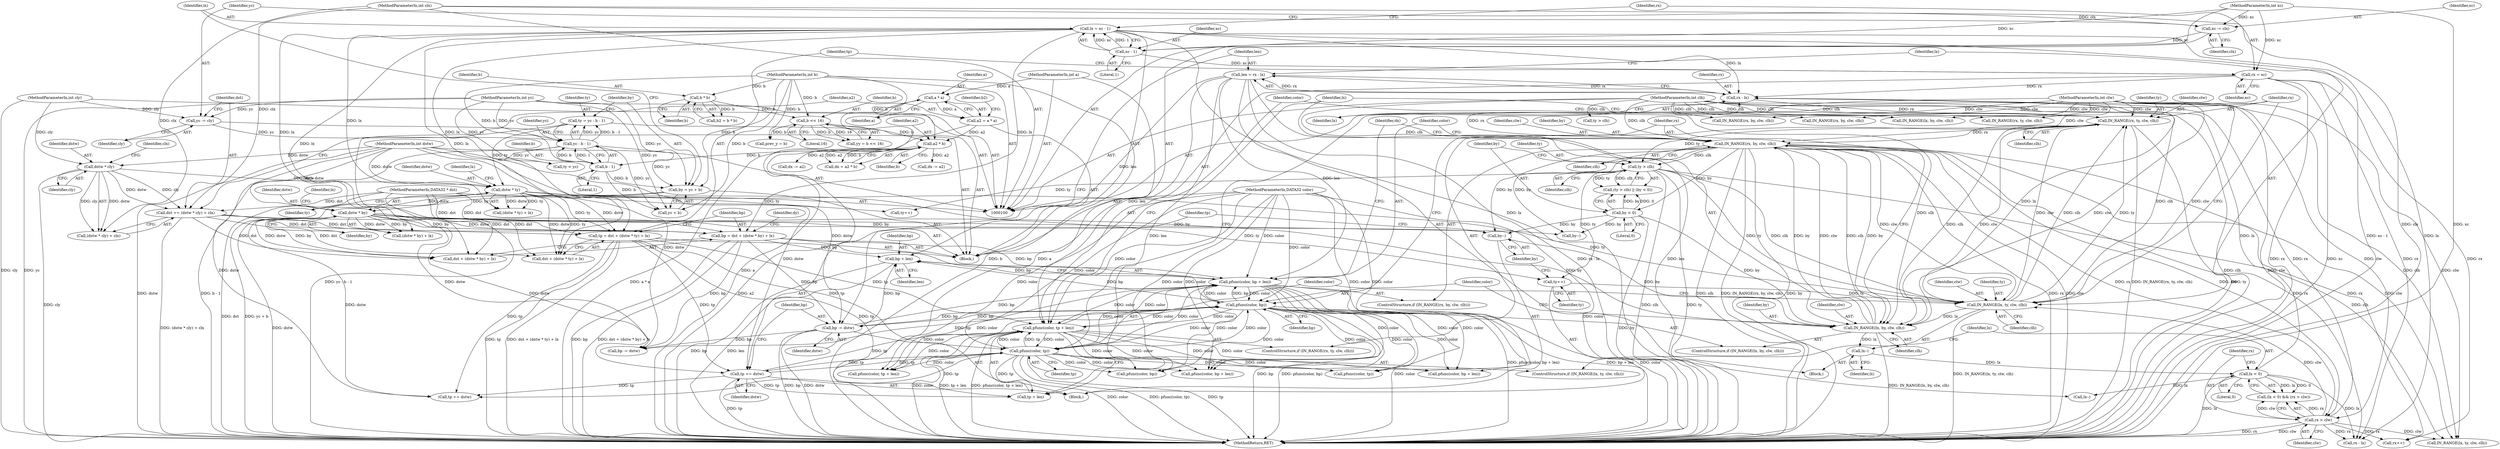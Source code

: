 digraph "0_enlightment_c94d83ccab15d5ef02f88d42dce38ed3f0892882@pointer" {
"1000312" [label="(Call,bp + len)"];
"1000220" [label="(Call,bp = dst + (dstw * by) + lx)"];
"1000106" [label="(MethodParameterIn,DATA32 * dst)"];
"1000158" [label="(Call,dst += (dstw * cly) + clx)"];
"1000161" [label="(Call,dstw * cly)"];
"1000107" [label="(MethodParameterIn,int dstw)"];
"1000109" [label="(MethodParameterIn,int cly)"];
"1000108" [label="(MethodParameterIn,int clx)"];
"1000225" [label="(Call,dstw * by)"];
"1000216" [label="(Call,dstw * ty)"];
"1000191" [label="(Call,ty = yc - b - 1)"];
"1000193" [label="(Call,yc - b - 1)"];
"1000155" [label="(Call,yc -= cly)"];
"1000102" [label="(MethodParameterIn,int yc)"];
"1000195" [label="(Call,b - 1)"];
"1000185" [label="(Call,a2 * b)"];
"1000165" [label="(Call,a2 = a * a)"];
"1000167" [label="(Call,a * a)"];
"1000103" [label="(MethodParameterIn,int a)"];
"1000104" [label="(MethodParameterIn,int b)"];
"1000177" [label="(Call,b << 16)"];
"1000172" [label="(Call,b * b)"];
"1000198" [label="(Call,by = yc + b)"];
"1000203" [label="(Call,lx = xc - 1)"];
"1000205" [label="(Call,xc - 1)"];
"1000152" [label="(Call,xc -= clx)"];
"1000101" [label="(MethodParameterIn,int xc)"];
"1000301" [label="(Call,pfunc(color, bp))"];
"1000290" [label="(Call,pfunc(color, tp + len))"];
"1000281" [label="(Call,pfunc(color, tp))"];
"1000310" [label="(Call,pfunc(color, bp + len))"];
"1000105" [label="(MethodParameterIn,DATA32 color)"];
"1000267" [label="(Call,bp -= dstw)"];
"1000270" [label="(Call,len = rx - lx)"];
"1000272" [label="(Call,rx - lx)"];
"1000208" [label="(Call,rx = xc)"];
"1000305" [label="(Call,IN_RANGE(rx, by, clw, clh))"];
"1000285" [label="(Call,IN_RANGE(rx, ty, clw, clh))"];
"1000276" [label="(Call,IN_RANGE(lx, ty, clw, clh))"];
"1000260" [label="(Call,ty++)"];
"1000345" [label="(Call,ty > clh)"];
"1000111" [label="(MethodParameterIn,int clh)"];
"1000339" [label="(Call,rx > clw)"];
"1000110" [label="(MethodParameterIn,int clw)"];
"1000296" [label="(Call,IN_RANGE(lx, by, clw, clh))"];
"1000348" [label="(Call,by < 0)"];
"1000262" [label="(Call,by--)"];
"1000336" [label="(Call,lx < 0)"];
"1000332" [label="(Call,lx--)"];
"1000264" [label="(Call,tp += dstw)"];
"1000211" [label="(Call,tp = dst + (dstw * ty) + lx)"];
"1000292" [label="(Call,tp + len)"];
"1000349" [label="(Identifier,by)"];
"1000220" [label="(Call,bp = dst + (dstw * by) + lx)"];
"1000311" [label="(Identifier,color)"];
"1000314" [label="(Identifier,len)"];
"1000186" [label="(Identifier,a2)"];
"1000257" [label="(Call,dx -= a2)"];
"1000273" [label="(Identifier,rx)"];
"1000212" [label="(Identifier,tp)"];
"1000270" [label="(Call,len = rx - lx)"];
"1000301" [label="(Call,pfunc(color, bp))"];
"1000277" [label="(Identifier,lx)"];
"1000213" [label="(Call,dst + (dstw * ty) + lx)"];
"1000210" [label="(Identifier,xc)"];
"1000219" [label="(Identifier,lx)"];
"1000156" [label="(Identifier,yc)"];
"1000290" [label="(Call,pfunc(color, tp + len))"];
"1000271" [label="(Identifier,len)"];
"1000346" [label="(Identifier,ty)"];
"1000404" [label="(Call,lx--)"];
"1000211" [label="(Call,tp = dst + (dstw * ty) + lx)"];
"1000217" [label="(Identifier,dstw)"];
"1000178" [label="(Identifier,b)"];
"1000344" [label="(Call,(ty > clh) || (by < 0))"];
"1000162" [label="(Identifier,dstw)"];
"1000265" [label="(Identifier,tp)"];
"1000304" [label="(ControlStructure,if (IN_RANGE(rx, by, clw, clh)))"];
"1000228" [label="(Identifier,lx)"];
"1000275" [label="(ControlStructure,if (IN_RANGE(lx, ty, clw, clh)))"];
"1000233" [label="(Block,)"];
"1000195" [label="(Call,b - 1)"];
"1000115" [label="(Block,)"];
"1000154" [label="(Identifier,clx)"];
"1000179" [label="(Literal,16)"];
"1000306" [label="(Identifier,rx)"];
"1000463" [label="(Call,pfunc(color, bp + len))"];
"1000313" [label="(Identifier,bp)"];
"1000170" [label="(Call,b2 = b * b)"];
"1000447" [label="(Call,IN_RANGE(rx, by, clw, clh))"];
"1000209" [label="(Identifier,rx)"];
"1000227" [label="(Identifier,by)"];
"1000287" [label="(Identifier,ty)"];
"1000335" [label="(Call,(lx < 0) && (rx > clw))"];
"1000177" [label="(Call,b << 16)"];
"1000367" [label="(Call,tp += dstw)"];
"1000297" [label="(Identifier,lx)"];
"1000291" [label="(Identifier,color)"];
"1000167" [label="(Call,a * a)"];
"1000496" [label="(MethodReturn,RET)"];
"1000215" [label="(Call,(dstw * ty) + lx)"];
"1000205" [label="(Call,xc - 1)"];
"1000206" [label="(Identifier,xc)"];
"1000458" [label="(Call,IN_RANGE(rx, by, clw, clh))"];
"1000109" [label="(MethodParameterIn,int cly)"];
"1000171" [label="(Identifier,b2)"];
"1000414" [label="(Call,rx - lx)"];
"1000443" [label="(Call,pfunc(color, bp))"];
"1000340" [label="(Identifier,rx)"];
"1000432" [label="(Call,pfunc(color, tp + len))"];
"1000161" [label="(Call,dstw * cly)"];
"1000406" [label="(Call,rx++)"];
"1000164" [label="(Identifier,clx)"];
"1000309" [label="(Identifier,clh)"];
"1000160" [label="(Call,(dstw * cly) + clx)"];
"1000216" [label="(Call,dstw * ty)"];
"1000169" [label="(Identifier,a)"];
"1000308" [label="(Identifier,clw)"];
"1000200" [label="(Call,yc + b)"];
"1000264" [label="(Call,tp += dstw)"];
"1000452" [label="(Call,pfunc(color, bp + len))"];
"1000341" [label="(Identifier,clw)"];
"1000489" [label="(Call,ty > clh)"];
"1000168" [label="(Identifier,a)"];
"1000423" [label="(Call,pfunc(color, tp))"];
"1000102" [label="(MethodParameterIn,int yc)"];
"1000272" [label="(Call,rx - lx)"];
"1000226" [label="(Identifier,dstw)"];
"1000365" [label="(Call,by--)"];
"1000263" [label="(Identifier,by)"];
"1000288" [label="(Identifier,clw)"];
"1000192" [label="(Identifier,ty)"];
"1000438" [label="(Call,IN_RANGE(lx, by, clw, clh))"];
"1000260" [label="(Call,ty++)"];
"1000231" [label="(Identifier,dy)"];
"1000310" [label="(Call,pfunc(color, bp + len))"];
"1000296" [label="(Call,IN_RANGE(lx, by, clw, clh))"];
"1000285" [label="(Call,IN_RANGE(rx, ty, clw, clh))"];
"1000348" [label="(Call,by < 0)"];
"1000279" [label="(Identifier,clw)"];
"1000175" [label="(Call,yy = b << 16)"];
"1000370" [label="(Call,bp -= dstw)"];
"1000224" [label="(Call,(dstw * by) + lx)"];
"1000427" [label="(Call,IN_RANGE(rx, ty, clw, clh))"];
"1000345" [label="(Call,ty > clh)"];
"1000475" [label="(Call,dx -= a2)"];
"1000281" [label="(Call,pfunc(color, tp))"];
"1000222" [label="(Call,dst + (dstw * by) + lx)"];
"1000155" [label="(Call,yc -= cly)"];
"1000157" [label="(Identifier,cly)"];
"1000104" [label="(MethodParameterIn,int b)"];
"1000303" [label="(Identifier,bp)"];
"1000204" [label="(Identifier,lx)"];
"1000111" [label="(MethodParameterIn,int clh)"];
"1000110" [label="(MethodParameterIn,int clw)"];
"1000305" [label="(Call,IN_RANGE(rx, by, clw, clh))"];
"1000101" [label="(MethodParameterIn,int xc)"];
"1000337" [label="(Identifier,lx)"];
"1000108" [label="(MethodParameterIn,int clx)"];
"1000289" [label="(Identifier,clh)"];
"1000299" [label="(Identifier,clw)"];
"1000183" [label="(Call,dx = a2 * b)"];
"1000153" [label="(Identifier,xc)"];
"1000300" [label="(Identifier,clh)"];
"1000107" [label="(MethodParameterIn,int dstw)"];
"1000103" [label="(MethodParameterIn,int a)"];
"1000106" [label="(MethodParameterIn,DATA32 * dst)"];
"1000282" [label="(Identifier,color)"];
"1000269" [label="(Identifier,dstw)"];
"1000347" [label="(Identifier,clh)"];
"1000253" [label="(Block,)"];
"1000338" [label="(Literal,0)"];
"1000268" [label="(Identifier,bp)"];
"1000283" [label="(Identifier,tp)"];
"1000274" [label="(Identifier,lx)"];
"1000280" [label="(Identifier,clh)"];
"1000152" [label="(Call,xc -= clx)"];
"1000174" [label="(Identifier,b)"];
"1000276" [label="(Call,IN_RANGE(lx, ty, clw, clh))"];
"1000317" [label="(Identifier,dx)"];
"1000105" [label="(MethodParameterIn,DATA32 color)"];
"1000336" [label="(Call,lx < 0)"];
"1000158" [label="(Call,dst += (dstw * cly) + clx)"];
"1000208" [label="(Call,rx = xc)"];
"1000262" [label="(Call,by--)"];
"1000278" [label="(Identifier,ty)"];
"1000197" [label="(Literal,1)"];
"1000166" [label="(Identifier,a2)"];
"1000307" [label="(Identifier,by)"];
"1000198" [label="(Call,by = yc + b)"];
"1000196" [label="(Identifier,b)"];
"1000374" [label="(Call,ty < yc)"];
"1000221" [label="(Identifier,bp)"];
"1000267" [label="(Call,bp -= dstw)"];
"1000191" [label="(Call,ty = yc - b - 1)"];
"1000194" [label="(Identifier,yc)"];
"1000332" [label="(Call,lx--)"];
"1000180" [label="(Call,prev_y = b)"];
"1000284" [label="(ControlStructure,if (IN_RANGE(rx, ty, clw, clh)))"];
"1000225" [label="(Call,dstw * by)"];
"1000295" [label="(ControlStructure,if (IN_RANGE(lx, by, clw, clh)))"];
"1000165" [label="(Call,a2 = a * a)"];
"1000286" [label="(Identifier,rx)"];
"1000418" [label="(Call,IN_RANGE(lx, ty, clw, clh))"];
"1000203" [label="(Call,lx = xc - 1)"];
"1000298" [label="(Identifier,by)"];
"1000312" [label="(Call,bp + len)"];
"1000266" [label="(Identifier,dstw)"];
"1000207" [label="(Literal,1)"];
"1000159" [label="(Identifier,dst)"];
"1000187" [label="(Identifier,b)"];
"1000163" [label="(Identifier,cly)"];
"1000350" [label="(Literal,0)"];
"1000261" [label="(Identifier,ty)"];
"1000218" [label="(Identifier,ty)"];
"1000173" [label="(Identifier,b)"];
"1000333" [label="(Identifier,lx)"];
"1000339" [label="(Call,rx > clw)"];
"1000172" [label="(Call,b * b)"];
"1000185" [label="(Call,a2 * b)"];
"1000199" [label="(Identifier,by)"];
"1000363" [label="(Call,ty++)"];
"1000193" [label="(Call,yc - b - 1)"];
"1000302" [label="(Identifier,color)"];
"1000312" -> "1000310"  [label="AST: "];
"1000312" -> "1000314"  [label="CFG: "];
"1000313" -> "1000312"  [label="AST: "];
"1000314" -> "1000312"  [label="AST: "];
"1000310" -> "1000312"  [label="CFG: "];
"1000312" -> "1000496"  [label="DDG: bp"];
"1000312" -> "1000496"  [label="DDG: len"];
"1000220" -> "1000312"  [label="DDG: bp"];
"1000301" -> "1000312"  [label="DDG: bp"];
"1000267" -> "1000312"  [label="DDG: bp"];
"1000270" -> "1000312"  [label="DDG: len"];
"1000220" -> "1000115"  [label="AST: "];
"1000220" -> "1000222"  [label="CFG: "];
"1000221" -> "1000220"  [label="AST: "];
"1000222" -> "1000220"  [label="AST: "];
"1000231" -> "1000220"  [label="CFG: "];
"1000220" -> "1000496"  [label="DDG: bp"];
"1000220" -> "1000496"  [label="DDG: dst + (dstw * by) + lx"];
"1000106" -> "1000220"  [label="DDG: dst"];
"1000158" -> "1000220"  [label="DDG: dst"];
"1000225" -> "1000220"  [label="DDG: dstw"];
"1000225" -> "1000220"  [label="DDG: by"];
"1000203" -> "1000220"  [label="DDG: lx"];
"1000220" -> "1000267"  [label="DDG: bp"];
"1000220" -> "1000301"  [label="DDG: bp"];
"1000220" -> "1000310"  [label="DDG: bp"];
"1000220" -> "1000370"  [label="DDG: bp"];
"1000106" -> "1000100"  [label="AST: "];
"1000106" -> "1000496"  [label="DDG: dst"];
"1000106" -> "1000158"  [label="DDG: dst"];
"1000106" -> "1000211"  [label="DDG: dst"];
"1000106" -> "1000213"  [label="DDG: dst"];
"1000106" -> "1000222"  [label="DDG: dst"];
"1000158" -> "1000115"  [label="AST: "];
"1000158" -> "1000160"  [label="CFG: "];
"1000159" -> "1000158"  [label="AST: "];
"1000160" -> "1000158"  [label="AST: "];
"1000166" -> "1000158"  [label="CFG: "];
"1000158" -> "1000496"  [label="DDG: (dstw * cly) + clx"];
"1000161" -> "1000158"  [label="DDG: dstw"];
"1000161" -> "1000158"  [label="DDG: cly"];
"1000108" -> "1000158"  [label="DDG: clx"];
"1000158" -> "1000211"  [label="DDG: dst"];
"1000158" -> "1000213"  [label="DDG: dst"];
"1000158" -> "1000222"  [label="DDG: dst"];
"1000161" -> "1000160"  [label="AST: "];
"1000161" -> "1000163"  [label="CFG: "];
"1000162" -> "1000161"  [label="AST: "];
"1000163" -> "1000161"  [label="AST: "];
"1000164" -> "1000161"  [label="CFG: "];
"1000161" -> "1000496"  [label="DDG: cly"];
"1000161" -> "1000160"  [label="DDG: dstw"];
"1000161" -> "1000160"  [label="DDG: cly"];
"1000107" -> "1000161"  [label="DDG: dstw"];
"1000109" -> "1000161"  [label="DDG: cly"];
"1000161" -> "1000216"  [label="DDG: dstw"];
"1000107" -> "1000100"  [label="AST: "];
"1000107" -> "1000496"  [label="DDG: dstw"];
"1000107" -> "1000216"  [label="DDG: dstw"];
"1000107" -> "1000225"  [label="DDG: dstw"];
"1000107" -> "1000264"  [label="DDG: dstw"];
"1000107" -> "1000267"  [label="DDG: dstw"];
"1000107" -> "1000367"  [label="DDG: dstw"];
"1000107" -> "1000370"  [label="DDG: dstw"];
"1000109" -> "1000100"  [label="AST: "];
"1000109" -> "1000496"  [label="DDG: cly"];
"1000109" -> "1000155"  [label="DDG: cly"];
"1000108" -> "1000100"  [label="AST: "];
"1000108" -> "1000496"  [label="DDG: clx"];
"1000108" -> "1000152"  [label="DDG: clx"];
"1000108" -> "1000160"  [label="DDG: clx"];
"1000225" -> "1000224"  [label="AST: "];
"1000225" -> "1000227"  [label="CFG: "];
"1000226" -> "1000225"  [label="AST: "];
"1000227" -> "1000225"  [label="AST: "];
"1000228" -> "1000225"  [label="CFG: "];
"1000225" -> "1000496"  [label="DDG: dstw"];
"1000225" -> "1000222"  [label="DDG: dstw"];
"1000225" -> "1000222"  [label="DDG: by"];
"1000225" -> "1000224"  [label="DDG: dstw"];
"1000225" -> "1000224"  [label="DDG: by"];
"1000216" -> "1000225"  [label="DDG: dstw"];
"1000198" -> "1000225"  [label="DDG: by"];
"1000225" -> "1000262"  [label="DDG: by"];
"1000225" -> "1000264"  [label="DDG: dstw"];
"1000225" -> "1000296"  [label="DDG: by"];
"1000225" -> "1000365"  [label="DDG: by"];
"1000225" -> "1000367"  [label="DDG: dstw"];
"1000225" -> "1000370"  [label="DDG: dstw"];
"1000216" -> "1000215"  [label="AST: "];
"1000216" -> "1000218"  [label="CFG: "];
"1000217" -> "1000216"  [label="AST: "];
"1000218" -> "1000216"  [label="AST: "];
"1000219" -> "1000216"  [label="CFG: "];
"1000216" -> "1000211"  [label="DDG: dstw"];
"1000216" -> "1000211"  [label="DDG: ty"];
"1000216" -> "1000213"  [label="DDG: dstw"];
"1000216" -> "1000213"  [label="DDG: ty"];
"1000216" -> "1000215"  [label="DDG: dstw"];
"1000216" -> "1000215"  [label="DDG: ty"];
"1000191" -> "1000216"  [label="DDG: ty"];
"1000216" -> "1000260"  [label="DDG: ty"];
"1000216" -> "1000276"  [label="DDG: ty"];
"1000216" -> "1000363"  [label="DDG: ty"];
"1000191" -> "1000115"  [label="AST: "];
"1000191" -> "1000193"  [label="CFG: "];
"1000192" -> "1000191"  [label="AST: "];
"1000193" -> "1000191"  [label="AST: "];
"1000199" -> "1000191"  [label="CFG: "];
"1000191" -> "1000496"  [label="DDG: yc - b - 1"];
"1000193" -> "1000191"  [label="DDG: yc"];
"1000193" -> "1000191"  [label="DDG: b - 1"];
"1000193" -> "1000195"  [label="CFG: "];
"1000194" -> "1000193"  [label="AST: "];
"1000195" -> "1000193"  [label="AST: "];
"1000193" -> "1000496"  [label="DDG: b - 1"];
"1000155" -> "1000193"  [label="DDG: yc"];
"1000102" -> "1000193"  [label="DDG: yc"];
"1000195" -> "1000193"  [label="DDG: b"];
"1000195" -> "1000193"  [label="DDG: 1"];
"1000193" -> "1000198"  [label="DDG: yc"];
"1000193" -> "1000200"  [label="DDG: yc"];
"1000193" -> "1000374"  [label="DDG: yc"];
"1000155" -> "1000115"  [label="AST: "];
"1000155" -> "1000157"  [label="CFG: "];
"1000156" -> "1000155"  [label="AST: "];
"1000157" -> "1000155"  [label="AST: "];
"1000159" -> "1000155"  [label="CFG: "];
"1000102" -> "1000155"  [label="DDG: yc"];
"1000102" -> "1000100"  [label="AST: "];
"1000102" -> "1000496"  [label="DDG: yc"];
"1000102" -> "1000198"  [label="DDG: yc"];
"1000102" -> "1000200"  [label="DDG: yc"];
"1000102" -> "1000374"  [label="DDG: yc"];
"1000195" -> "1000197"  [label="CFG: "];
"1000196" -> "1000195"  [label="AST: "];
"1000197" -> "1000195"  [label="AST: "];
"1000185" -> "1000195"  [label="DDG: b"];
"1000104" -> "1000195"  [label="DDG: b"];
"1000195" -> "1000198"  [label="DDG: b"];
"1000195" -> "1000200"  [label="DDG: b"];
"1000185" -> "1000183"  [label="AST: "];
"1000185" -> "1000187"  [label="CFG: "];
"1000186" -> "1000185"  [label="AST: "];
"1000187" -> "1000185"  [label="AST: "];
"1000183" -> "1000185"  [label="CFG: "];
"1000185" -> "1000496"  [label="DDG: a2"];
"1000185" -> "1000183"  [label="DDG: a2"];
"1000185" -> "1000183"  [label="DDG: b"];
"1000165" -> "1000185"  [label="DDG: a2"];
"1000104" -> "1000185"  [label="DDG: b"];
"1000177" -> "1000185"  [label="DDG: b"];
"1000185" -> "1000257"  [label="DDG: a2"];
"1000185" -> "1000475"  [label="DDG: a2"];
"1000165" -> "1000115"  [label="AST: "];
"1000165" -> "1000167"  [label="CFG: "];
"1000166" -> "1000165"  [label="AST: "];
"1000167" -> "1000165"  [label="AST: "];
"1000171" -> "1000165"  [label="CFG: "];
"1000165" -> "1000496"  [label="DDG: a * a"];
"1000167" -> "1000165"  [label="DDG: a"];
"1000167" -> "1000169"  [label="CFG: "];
"1000168" -> "1000167"  [label="AST: "];
"1000169" -> "1000167"  [label="AST: "];
"1000167" -> "1000496"  [label="DDG: a"];
"1000103" -> "1000167"  [label="DDG: a"];
"1000103" -> "1000100"  [label="AST: "];
"1000103" -> "1000496"  [label="DDG: a"];
"1000104" -> "1000100"  [label="AST: "];
"1000104" -> "1000496"  [label="DDG: b"];
"1000104" -> "1000172"  [label="DDG: b"];
"1000104" -> "1000177"  [label="DDG: b"];
"1000104" -> "1000180"  [label="DDG: b"];
"1000104" -> "1000198"  [label="DDG: b"];
"1000104" -> "1000200"  [label="DDG: b"];
"1000177" -> "1000175"  [label="AST: "];
"1000177" -> "1000179"  [label="CFG: "];
"1000178" -> "1000177"  [label="AST: "];
"1000179" -> "1000177"  [label="AST: "];
"1000175" -> "1000177"  [label="CFG: "];
"1000177" -> "1000175"  [label="DDG: b"];
"1000177" -> "1000175"  [label="DDG: 16"];
"1000172" -> "1000177"  [label="DDG: b"];
"1000177" -> "1000180"  [label="DDG: b"];
"1000172" -> "1000170"  [label="AST: "];
"1000172" -> "1000174"  [label="CFG: "];
"1000173" -> "1000172"  [label="AST: "];
"1000174" -> "1000172"  [label="AST: "];
"1000170" -> "1000172"  [label="CFG: "];
"1000172" -> "1000170"  [label="DDG: b"];
"1000198" -> "1000115"  [label="AST: "];
"1000198" -> "1000200"  [label="CFG: "];
"1000199" -> "1000198"  [label="AST: "];
"1000200" -> "1000198"  [label="AST: "];
"1000204" -> "1000198"  [label="CFG: "];
"1000198" -> "1000496"  [label="DDG: yc + b"];
"1000203" -> "1000115"  [label="AST: "];
"1000203" -> "1000205"  [label="CFG: "];
"1000204" -> "1000203"  [label="AST: "];
"1000205" -> "1000203"  [label="AST: "];
"1000209" -> "1000203"  [label="CFG: "];
"1000203" -> "1000496"  [label="DDG: xc - 1"];
"1000205" -> "1000203"  [label="DDG: xc"];
"1000205" -> "1000203"  [label="DDG: 1"];
"1000203" -> "1000211"  [label="DDG: lx"];
"1000203" -> "1000213"  [label="DDG: lx"];
"1000203" -> "1000215"  [label="DDG: lx"];
"1000203" -> "1000222"  [label="DDG: lx"];
"1000203" -> "1000224"  [label="DDG: lx"];
"1000203" -> "1000272"  [label="DDG: lx"];
"1000203" -> "1000404"  [label="DDG: lx"];
"1000203" -> "1000414"  [label="DDG: lx"];
"1000205" -> "1000207"  [label="CFG: "];
"1000206" -> "1000205"  [label="AST: "];
"1000207" -> "1000205"  [label="AST: "];
"1000152" -> "1000205"  [label="DDG: xc"];
"1000101" -> "1000205"  [label="DDG: xc"];
"1000205" -> "1000208"  [label="DDG: xc"];
"1000152" -> "1000115"  [label="AST: "];
"1000152" -> "1000154"  [label="CFG: "];
"1000153" -> "1000152"  [label="AST: "];
"1000154" -> "1000152"  [label="AST: "];
"1000156" -> "1000152"  [label="CFG: "];
"1000101" -> "1000152"  [label="DDG: xc"];
"1000101" -> "1000100"  [label="AST: "];
"1000101" -> "1000496"  [label="DDG: xc"];
"1000101" -> "1000208"  [label="DDG: xc"];
"1000301" -> "1000295"  [label="AST: "];
"1000301" -> "1000303"  [label="CFG: "];
"1000302" -> "1000301"  [label="AST: "];
"1000303" -> "1000301"  [label="AST: "];
"1000306" -> "1000301"  [label="CFG: "];
"1000301" -> "1000496"  [label="DDG: bp"];
"1000301" -> "1000496"  [label="DDG: pfunc(color, bp)"];
"1000301" -> "1000496"  [label="DDG: color"];
"1000301" -> "1000267"  [label="DDG: bp"];
"1000301" -> "1000281"  [label="DDG: color"];
"1000301" -> "1000290"  [label="DDG: color"];
"1000290" -> "1000301"  [label="DDG: color"];
"1000281" -> "1000301"  [label="DDG: color"];
"1000310" -> "1000301"  [label="DDG: color"];
"1000105" -> "1000301"  [label="DDG: color"];
"1000267" -> "1000301"  [label="DDG: bp"];
"1000301" -> "1000310"  [label="DDG: color"];
"1000301" -> "1000310"  [label="DDG: bp"];
"1000301" -> "1000370"  [label="DDG: bp"];
"1000301" -> "1000423"  [label="DDG: color"];
"1000301" -> "1000432"  [label="DDG: color"];
"1000301" -> "1000443"  [label="DDG: color"];
"1000301" -> "1000452"  [label="DDG: color"];
"1000301" -> "1000463"  [label="DDG: color"];
"1000290" -> "1000284"  [label="AST: "];
"1000290" -> "1000292"  [label="CFG: "];
"1000291" -> "1000290"  [label="AST: "];
"1000292" -> "1000290"  [label="AST: "];
"1000297" -> "1000290"  [label="CFG: "];
"1000290" -> "1000496"  [label="DDG: color"];
"1000290" -> "1000496"  [label="DDG: tp + len"];
"1000290" -> "1000496"  [label="DDG: pfunc(color, tp + len)"];
"1000290" -> "1000281"  [label="DDG: color"];
"1000281" -> "1000290"  [label="DDG: color"];
"1000281" -> "1000290"  [label="DDG: tp"];
"1000310" -> "1000290"  [label="DDG: color"];
"1000105" -> "1000290"  [label="DDG: color"];
"1000264" -> "1000290"  [label="DDG: tp"];
"1000211" -> "1000290"  [label="DDG: tp"];
"1000270" -> "1000290"  [label="DDG: len"];
"1000290" -> "1000310"  [label="DDG: color"];
"1000290" -> "1000423"  [label="DDG: color"];
"1000290" -> "1000432"  [label="DDG: color"];
"1000290" -> "1000443"  [label="DDG: color"];
"1000290" -> "1000452"  [label="DDG: color"];
"1000290" -> "1000463"  [label="DDG: color"];
"1000281" -> "1000275"  [label="AST: "];
"1000281" -> "1000283"  [label="CFG: "];
"1000282" -> "1000281"  [label="AST: "];
"1000283" -> "1000281"  [label="AST: "];
"1000286" -> "1000281"  [label="CFG: "];
"1000281" -> "1000496"  [label="DDG: color"];
"1000281" -> "1000496"  [label="DDG: pfunc(color, tp)"];
"1000281" -> "1000496"  [label="DDG: tp"];
"1000281" -> "1000264"  [label="DDG: tp"];
"1000310" -> "1000281"  [label="DDG: color"];
"1000105" -> "1000281"  [label="DDG: color"];
"1000264" -> "1000281"  [label="DDG: tp"];
"1000211" -> "1000281"  [label="DDG: tp"];
"1000281" -> "1000292"  [label="DDG: tp"];
"1000281" -> "1000310"  [label="DDG: color"];
"1000281" -> "1000367"  [label="DDG: tp"];
"1000281" -> "1000423"  [label="DDG: color"];
"1000281" -> "1000432"  [label="DDG: color"];
"1000281" -> "1000443"  [label="DDG: color"];
"1000281" -> "1000452"  [label="DDG: color"];
"1000281" -> "1000463"  [label="DDG: color"];
"1000310" -> "1000304"  [label="AST: "];
"1000311" -> "1000310"  [label="AST: "];
"1000317" -> "1000310"  [label="CFG: "];
"1000310" -> "1000496"  [label="DDG: pfunc(color, bp + len)"];
"1000310" -> "1000496"  [label="DDG: bp + len"];
"1000310" -> "1000496"  [label="DDG: color"];
"1000105" -> "1000310"  [label="DDG: color"];
"1000267" -> "1000310"  [label="DDG: bp"];
"1000270" -> "1000310"  [label="DDG: len"];
"1000310" -> "1000423"  [label="DDG: color"];
"1000310" -> "1000432"  [label="DDG: color"];
"1000310" -> "1000443"  [label="DDG: color"];
"1000310" -> "1000452"  [label="DDG: color"];
"1000310" -> "1000463"  [label="DDG: color"];
"1000105" -> "1000100"  [label="AST: "];
"1000105" -> "1000496"  [label="DDG: color"];
"1000105" -> "1000423"  [label="DDG: color"];
"1000105" -> "1000432"  [label="DDG: color"];
"1000105" -> "1000443"  [label="DDG: color"];
"1000105" -> "1000452"  [label="DDG: color"];
"1000105" -> "1000463"  [label="DDG: color"];
"1000267" -> "1000253"  [label="AST: "];
"1000267" -> "1000269"  [label="CFG: "];
"1000268" -> "1000267"  [label="AST: "];
"1000269" -> "1000267"  [label="AST: "];
"1000271" -> "1000267"  [label="CFG: "];
"1000267" -> "1000496"  [label="DDG: dstw"];
"1000267" -> "1000496"  [label="DDG: bp"];
"1000267" -> "1000370"  [label="DDG: bp"];
"1000270" -> "1000233"  [label="AST: "];
"1000270" -> "1000272"  [label="CFG: "];
"1000271" -> "1000270"  [label="AST: "];
"1000272" -> "1000270"  [label="AST: "];
"1000277" -> "1000270"  [label="CFG: "];
"1000270" -> "1000496"  [label="DDG: rx - lx"];
"1000270" -> "1000496"  [label="DDG: len"];
"1000272" -> "1000270"  [label="DDG: rx"];
"1000272" -> "1000270"  [label="DDG: lx"];
"1000270" -> "1000292"  [label="DDG: len"];
"1000272" -> "1000274"  [label="CFG: "];
"1000273" -> "1000272"  [label="AST: "];
"1000274" -> "1000272"  [label="AST: "];
"1000208" -> "1000272"  [label="DDG: rx"];
"1000305" -> "1000272"  [label="DDG: rx"];
"1000339" -> "1000272"  [label="DDG: rx"];
"1000336" -> "1000272"  [label="DDG: lx"];
"1000272" -> "1000276"  [label="DDG: lx"];
"1000272" -> "1000285"  [label="DDG: rx"];
"1000208" -> "1000115"  [label="AST: "];
"1000208" -> "1000210"  [label="CFG: "];
"1000209" -> "1000208"  [label="AST: "];
"1000210" -> "1000208"  [label="AST: "];
"1000212" -> "1000208"  [label="CFG: "];
"1000208" -> "1000496"  [label="DDG: rx"];
"1000208" -> "1000496"  [label="DDG: xc"];
"1000208" -> "1000406"  [label="DDG: rx"];
"1000208" -> "1000414"  [label="DDG: rx"];
"1000305" -> "1000304"  [label="AST: "];
"1000305" -> "1000309"  [label="CFG: "];
"1000306" -> "1000305"  [label="AST: "];
"1000307" -> "1000305"  [label="AST: "];
"1000308" -> "1000305"  [label="AST: "];
"1000309" -> "1000305"  [label="AST: "];
"1000311" -> "1000305"  [label="CFG: "];
"1000317" -> "1000305"  [label="CFG: "];
"1000305" -> "1000496"  [label="DDG: clh"];
"1000305" -> "1000496"  [label="DDG: IN_RANGE(rx, by, clw, clh)"];
"1000305" -> "1000496"  [label="DDG: by"];
"1000305" -> "1000496"  [label="DDG: rx"];
"1000305" -> "1000496"  [label="DDG: clw"];
"1000305" -> "1000262"  [label="DDG: by"];
"1000305" -> "1000276"  [label="DDG: clw"];
"1000305" -> "1000296"  [label="DDG: by"];
"1000285" -> "1000305"  [label="DDG: rx"];
"1000296" -> "1000305"  [label="DDG: by"];
"1000296" -> "1000305"  [label="DDG: clw"];
"1000296" -> "1000305"  [label="DDG: clh"];
"1000110" -> "1000305"  [label="DDG: clw"];
"1000111" -> "1000305"  [label="DDG: clh"];
"1000305" -> "1000339"  [label="DDG: rx"];
"1000305" -> "1000339"  [label="DDG: clw"];
"1000305" -> "1000345"  [label="DDG: clh"];
"1000305" -> "1000348"  [label="DDG: by"];
"1000305" -> "1000365"  [label="DDG: by"];
"1000305" -> "1000406"  [label="DDG: rx"];
"1000305" -> "1000414"  [label="DDG: rx"];
"1000305" -> "1000418"  [label="DDG: clw"];
"1000285" -> "1000284"  [label="AST: "];
"1000285" -> "1000289"  [label="CFG: "];
"1000286" -> "1000285"  [label="AST: "];
"1000287" -> "1000285"  [label="AST: "];
"1000288" -> "1000285"  [label="AST: "];
"1000289" -> "1000285"  [label="AST: "];
"1000291" -> "1000285"  [label="CFG: "];
"1000297" -> "1000285"  [label="CFG: "];
"1000285" -> "1000496"  [label="DDG: IN_RANGE(rx, ty, clw, clh)"];
"1000285" -> "1000496"  [label="DDG: ty"];
"1000276" -> "1000285"  [label="DDG: ty"];
"1000276" -> "1000285"  [label="DDG: clw"];
"1000276" -> "1000285"  [label="DDG: clh"];
"1000110" -> "1000285"  [label="DDG: clw"];
"1000111" -> "1000285"  [label="DDG: clh"];
"1000285" -> "1000296"  [label="DDG: clw"];
"1000285" -> "1000296"  [label="DDG: clh"];
"1000285" -> "1000345"  [label="DDG: ty"];
"1000276" -> "1000275"  [label="AST: "];
"1000276" -> "1000280"  [label="CFG: "];
"1000277" -> "1000276"  [label="AST: "];
"1000278" -> "1000276"  [label="AST: "];
"1000279" -> "1000276"  [label="AST: "];
"1000280" -> "1000276"  [label="AST: "];
"1000282" -> "1000276"  [label="CFG: "];
"1000286" -> "1000276"  [label="CFG: "];
"1000276" -> "1000496"  [label="DDG: IN_RANGE(lx, ty, clw, clh)"];
"1000260" -> "1000276"  [label="DDG: ty"];
"1000345" -> "1000276"  [label="DDG: ty"];
"1000345" -> "1000276"  [label="DDG: clh"];
"1000339" -> "1000276"  [label="DDG: clw"];
"1000110" -> "1000276"  [label="DDG: clw"];
"1000111" -> "1000276"  [label="DDG: clh"];
"1000276" -> "1000296"  [label="DDG: lx"];
"1000260" -> "1000253"  [label="AST: "];
"1000260" -> "1000261"  [label="CFG: "];
"1000261" -> "1000260"  [label="AST: "];
"1000263" -> "1000260"  [label="CFG: "];
"1000345" -> "1000260"  [label="DDG: ty"];
"1000345" -> "1000344"  [label="AST: "];
"1000345" -> "1000347"  [label="CFG: "];
"1000346" -> "1000345"  [label="AST: "];
"1000347" -> "1000345"  [label="AST: "];
"1000349" -> "1000345"  [label="CFG: "];
"1000344" -> "1000345"  [label="CFG: "];
"1000345" -> "1000496"  [label="DDG: clh"];
"1000345" -> "1000496"  [label="DDG: ty"];
"1000345" -> "1000344"  [label="DDG: ty"];
"1000345" -> "1000344"  [label="DDG: clh"];
"1000111" -> "1000345"  [label="DDG: clh"];
"1000345" -> "1000363"  [label="DDG: ty"];
"1000345" -> "1000418"  [label="DDG: clh"];
"1000111" -> "1000100"  [label="AST: "];
"1000111" -> "1000496"  [label="DDG: clh"];
"1000111" -> "1000296"  [label="DDG: clh"];
"1000111" -> "1000418"  [label="DDG: clh"];
"1000111" -> "1000427"  [label="DDG: clh"];
"1000111" -> "1000438"  [label="DDG: clh"];
"1000111" -> "1000447"  [label="DDG: clh"];
"1000111" -> "1000458"  [label="DDG: clh"];
"1000111" -> "1000489"  [label="DDG: clh"];
"1000339" -> "1000335"  [label="AST: "];
"1000339" -> "1000341"  [label="CFG: "];
"1000340" -> "1000339"  [label="AST: "];
"1000341" -> "1000339"  [label="AST: "];
"1000335" -> "1000339"  [label="CFG: "];
"1000339" -> "1000496"  [label="DDG: rx"];
"1000339" -> "1000496"  [label="DDG: clw"];
"1000339" -> "1000335"  [label="DDG: rx"];
"1000339" -> "1000335"  [label="DDG: clw"];
"1000110" -> "1000339"  [label="DDG: clw"];
"1000339" -> "1000406"  [label="DDG: rx"];
"1000339" -> "1000414"  [label="DDG: rx"];
"1000339" -> "1000418"  [label="DDG: clw"];
"1000110" -> "1000100"  [label="AST: "];
"1000110" -> "1000496"  [label="DDG: clw"];
"1000110" -> "1000296"  [label="DDG: clw"];
"1000110" -> "1000418"  [label="DDG: clw"];
"1000110" -> "1000427"  [label="DDG: clw"];
"1000110" -> "1000438"  [label="DDG: clw"];
"1000110" -> "1000447"  [label="DDG: clw"];
"1000110" -> "1000458"  [label="DDG: clw"];
"1000296" -> "1000295"  [label="AST: "];
"1000296" -> "1000300"  [label="CFG: "];
"1000297" -> "1000296"  [label="AST: "];
"1000298" -> "1000296"  [label="AST: "];
"1000299" -> "1000296"  [label="AST: "];
"1000300" -> "1000296"  [label="AST: "];
"1000302" -> "1000296"  [label="CFG: "];
"1000306" -> "1000296"  [label="CFG: "];
"1000296" -> "1000496"  [label="DDG: IN_RANGE(lx, by, clw, clh)"];
"1000348" -> "1000296"  [label="DDG: by"];
"1000262" -> "1000296"  [label="DDG: by"];
"1000296" -> "1000332"  [label="DDG: lx"];
"1000348" -> "1000344"  [label="AST: "];
"1000348" -> "1000350"  [label="CFG: "];
"1000349" -> "1000348"  [label="AST: "];
"1000350" -> "1000348"  [label="AST: "];
"1000344" -> "1000348"  [label="CFG: "];
"1000348" -> "1000496"  [label="DDG: by"];
"1000348" -> "1000262"  [label="DDG: by"];
"1000348" -> "1000344"  [label="DDG: by"];
"1000348" -> "1000344"  [label="DDG: 0"];
"1000348" -> "1000365"  [label="DDG: by"];
"1000262" -> "1000253"  [label="AST: "];
"1000262" -> "1000263"  [label="CFG: "];
"1000263" -> "1000262"  [label="AST: "];
"1000265" -> "1000262"  [label="CFG: "];
"1000336" -> "1000335"  [label="AST: "];
"1000336" -> "1000338"  [label="CFG: "];
"1000337" -> "1000336"  [label="AST: "];
"1000338" -> "1000336"  [label="AST: "];
"1000340" -> "1000336"  [label="CFG: "];
"1000335" -> "1000336"  [label="CFG: "];
"1000336" -> "1000496"  [label="DDG: lx"];
"1000336" -> "1000335"  [label="DDG: lx"];
"1000336" -> "1000335"  [label="DDG: 0"];
"1000332" -> "1000336"  [label="DDG: lx"];
"1000336" -> "1000404"  [label="DDG: lx"];
"1000336" -> "1000414"  [label="DDG: lx"];
"1000332" -> "1000233"  [label="AST: "];
"1000332" -> "1000333"  [label="CFG: "];
"1000333" -> "1000332"  [label="AST: "];
"1000337" -> "1000332"  [label="CFG: "];
"1000264" -> "1000253"  [label="AST: "];
"1000264" -> "1000266"  [label="CFG: "];
"1000265" -> "1000264"  [label="AST: "];
"1000266" -> "1000264"  [label="AST: "];
"1000268" -> "1000264"  [label="CFG: "];
"1000264" -> "1000496"  [label="DDG: tp"];
"1000211" -> "1000264"  [label="DDG: tp"];
"1000264" -> "1000292"  [label="DDG: tp"];
"1000264" -> "1000367"  [label="DDG: tp"];
"1000211" -> "1000115"  [label="AST: "];
"1000211" -> "1000213"  [label="CFG: "];
"1000212" -> "1000211"  [label="AST: "];
"1000213" -> "1000211"  [label="AST: "];
"1000221" -> "1000211"  [label="CFG: "];
"1000211" -> "1000496"  [label="DDG: tp"];
"1000211" -> "1000496"  [label="DDG: dst + (dstw * ty) + lx"];
"1000211" -> "1000292"  [label="DDG: tp"];
"1000211" -> "1000367"  [label="DDG: tp"];
}

